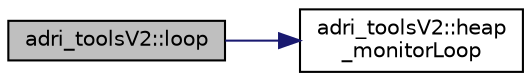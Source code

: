 digraph "adri_toolsV2::loop"
{
 // LATEX_PDF_SIZE
  edge [fontname="Helvetica",fontsize="10",labelfontname="Helvetica",labelfontsize="10"];
  node [fontname="Helvetica",fontsize="10",shape=record];
  rankdir="LR";
  Node1 [label="adri_toolsV2::loop",height=0.2,width=0.4,color="black", fillcolor="grey75", style="filled", fontcolor="black",tooltip=" "];
  Node1 -> Node2 [color="midnightblue",fontsize="10",style="solid",fontname="Helvetica"];
  Node2 [label="adri_toolsV2::heap\l_monitorLoop",height=0.2,width=0.4,color="black", fillcolor="white", style="filled",URL="$classadri__tools_v2.html#a5cacce0dfe4cf7f8d505429769e3e986",tooltip=" "];
}
